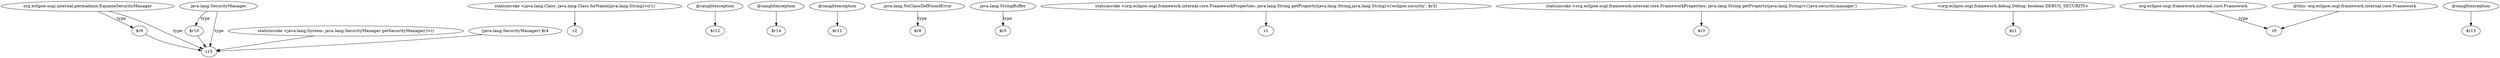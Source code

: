 digraph g {
0[label="org.eclipse.osgi.internal.permadmin.EquinoxSecurityManager"]
1[label="$r9"]
0->1[label="type"]
2[label="$r10"]
3[label="r15"]
2->3[label=""]
4[label="staticinvoke <java.lang.System: java.lang.SecurityManager getSecurityManager()>()"]
4->3[label=""]
5[label="staticinvoke <java.lang.Class: java.lang.Class forName(java.lang.String)>(r1)"]
6[label="r2"]
5->6[label=""]
7[label="java.lang.SecurityManager"]
7->3[label="type"]
8[label="@caughtexception"]
9[label="$r12"]
8->9[label=""]
10[label="@caughtexception"]
11[label="$r14"]
10->11[label=""]
12[label="@caughtexception"]
13[label="$r11"]
12->13[label=""]
0->3[label="type"]
14[label="java.lang.NoClassDefFoundError"]
15[label="$r8"]
14->15[label="type"]
16[label="(java.lang.SecurityManager) $r4"]
16->3[label=""]
7->2[label="type"]
17[label="java.lang.StringBuffer"]
18[label="$r5"]
17->18[label="type"]
19[label="staticinvoke <org.eclipse.osgi.framework.internal.core.FrameworkProperties: java.lang.String getProperty(java.lang.String,java.lang.String)>('eclipse.security', $r3)"]
20[label="r1"]
19->20[label=""]
21[label="staticinvoke <org.eclipse.osgi.framework.internal.core.FrameworkProperties: java.lang.String getProperty(java.lang.String)>('java.security.manager')"]
22[label="$r3"]
21->22[label=""]
23[label="<org.eclipse.osgi.framework.debug.Debug: boolean DEBUG_SECURITY>"]
24[label="$z1"]
23->24[label=""]
25[label="org.eclipse.osgi.framework.internal.core.Framework"]
26[label="r0"]
25->26[label="type"]
1->3[label=""]
27[label="@this: org.eclipse.osgi.framework.internal.core.Framework"]
27->26[label=""]
28[label="@caughtexception"]
29[label="$r13"]
28->29[label=""]
}